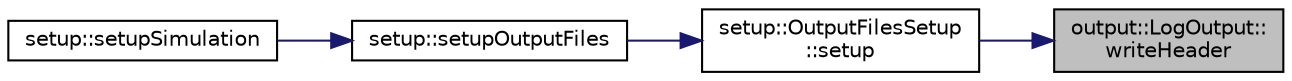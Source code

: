 digraph "output::LogOutput::writeHeader"
{
 // LATEX_PDF_SIZE
  edge [fontname="Helvetica",fontsize="10",labelfontname="Helvetica",labelfontsize="10"];
  node [fontname="Helvetica",fontsize="10",shape=record];
  rankdir="RL";
  Node1 [label="output::LogOutput::\lwriteHeader",height=0.2,width=0.4,color="black", fillcolor="grey75", style="filled", fontcolor="black",tooltip="write header title"];
  Node1 -> Node2 [dir="back",color="midnightblue",fontsize="10",style="solid",fontname="Helvetica"];
  Node2 [label="setup::OutputFilesSetup\l::setup",height=0.2,width=0.4,color="black", fillcolor="white", style="filled",URL="$classsetup_1_1OutputFilesSetup.html#a1fd707157b64fa7c6da50fbc415fd4f6",tooltip="setup output files"];
  Node2 -> Node3 [dir="back",color="midnightblue",fontsize="10",style="solid",fontname="Helvetica"];
  Node3 [label="setup::setupOutputFiles",height=0.2,width=0.4,color="black", fillcolor="white", style="filled",URL="$namespacesetup.html#aeba2415817b4b23158ba207863e9daaa",tooltip="wrapper function to setup output files"];
  Node3 -> Node4 [dir="back",color="midnightblue",fontsize="10",style="solid",fontname="Helvetica"];
  Node4 [label="setup::setupSimulation",height=0.2,width=0.4,color="black", fillcolor="white", style="filled",URL="$namespacesetup.html#a1c000cdfa46aed7d8018017635915ae1",tooltip="setup the engine"];
}

